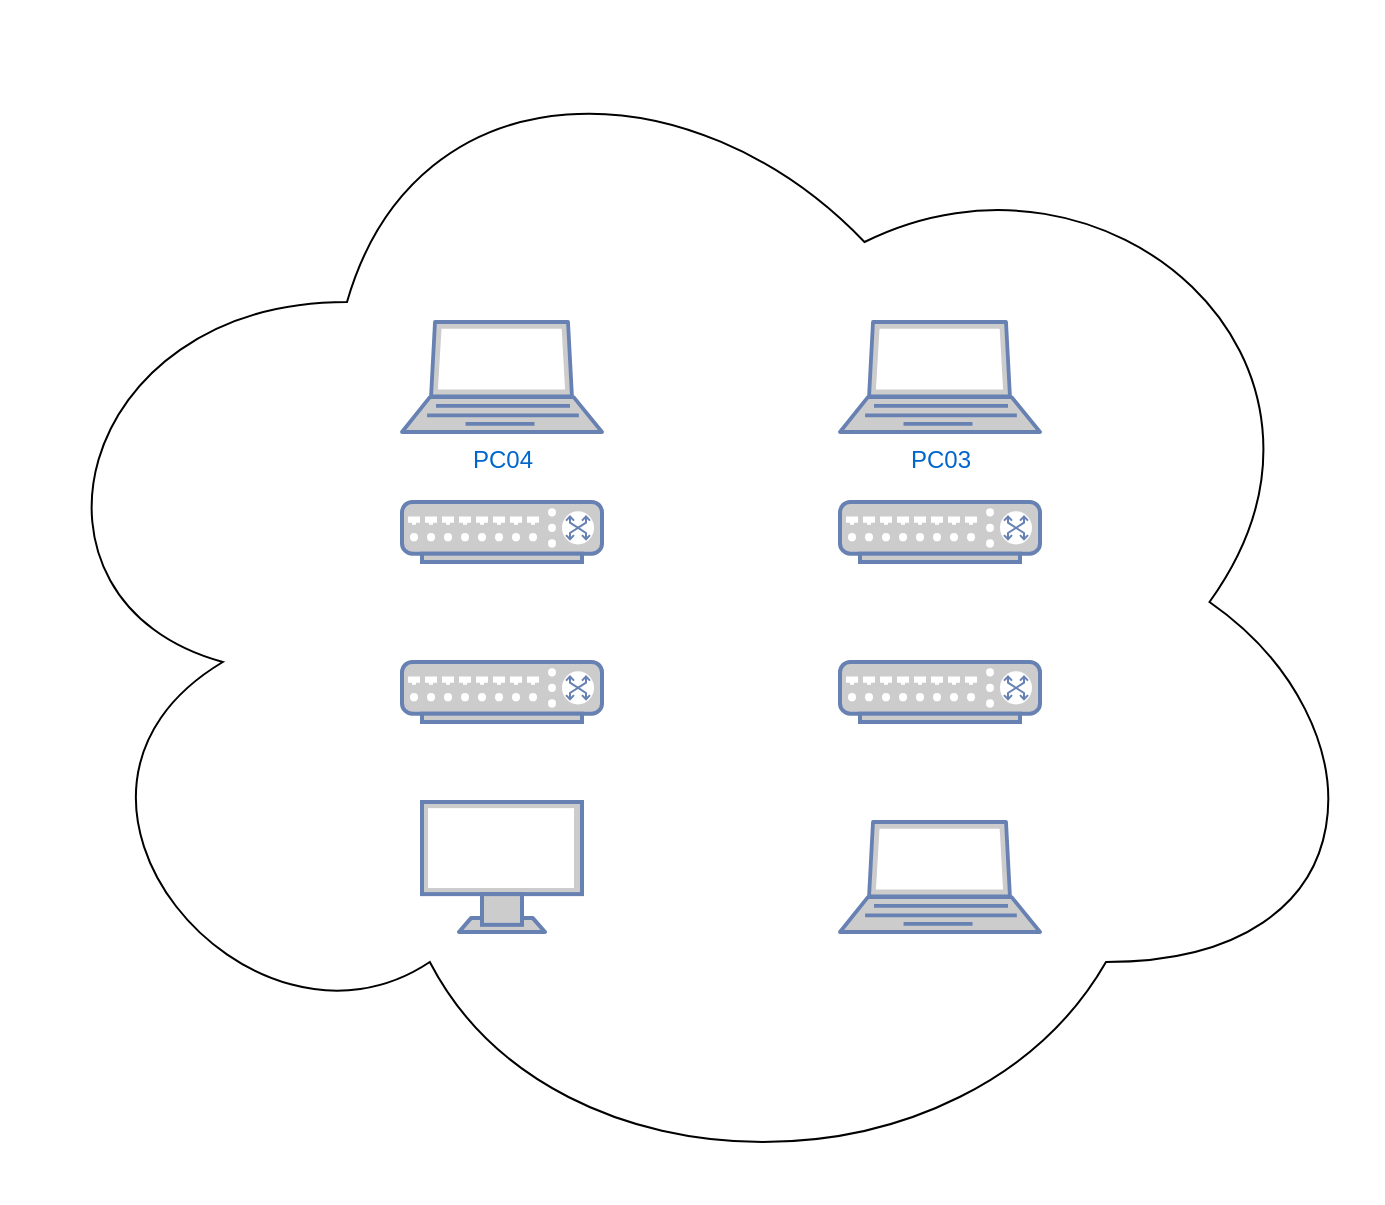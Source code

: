 <mxfile version="26.2.8">
  <diagram name="Page-1" id="E4GbsJVxuftSfTgbTamu">
    <mxGraphModel dx="1871" dy="1696" grid="1" gridSize="10" guides="1" tooltips="1" connect="1" arrows="1" fold="1" page="1" pageScale="1" pageWidth="827" pageHeight="1169" math="0" shadow="0">
      <root>
        <mxCell id="0" />
        <mxCell id="1" parent="0" />
        <mxCell id="pGA-41NVkZTWNaM7PnFw-10" value="" style="ellipse;shape=cloud;whiteSpace=wrap;html=1;" vertex="1" parent="1">
          <mxGeometry x="-20" y="-50" width="690" height="600" as="geometry" />
        </mxCell>
        <mxCell id="pGA-41NVkZTWNaM7PnFw-2" value="" style="fontColor=#0066CC;verticalAlign=top;verticalLabelPosition=bottom;labelPosition=center;align=center;html=1;outlineConnect=0;fillColor=#CCCCCC;strokeColor=#6881B3;gradientColor=none;gradientDirection=north;strokeWidth=2;shape=mxgraph.networks.switch;" vertex="1" parent="1">
          <mxGeometry x="180" y="200" width="100" height="30" as="geometry" />
        </mxCell>
        <mxCell id="pGA-41NVkZTWNaM7PnFw-3" value="" style="fontColor=#0066CC;verticalAlign=top;verticalLabelPosition=bottom;labelPosition=center;align=center;html=1;outlineConnect=0;fillColor=#CCCCCC;strokeColor=#6881B3;gradientColor=none;gradientDirection=north;strokeWidth=2;shape=mxgraph.networks.switch;" vertex="1" parent="1">
          <mxGeometry x="180" y="280" width="100" height="30" as="geometry" />
        </mxCell>
        <mxCell id="pGA-41NVkZTWNaM7PnFw-4" value="" style="fontColor=#0066CC;verticalAlign=top;verticalLabelPosition=bottom;labelPosition=center;align=center;html=1;outlineConnect=0;fillColor=#CCCCCC;strokeColor=#6881B3;gradientColor=none;gradientDirection=north;strokeWidth=2;shape=mxgraph.networks.switch;" vertex="1" parent="1">
          <mxGeometry x="399" y="200" width="100" height="30" as="geometry" />
        </mxCell>
        <mxCell id="pGA-41NVkZTWNaM7PnFw-5" value="" style="fontColor=#0066CC;verticalAlign=top;verticalLabelPosition=bottom;labelPosition=center;align=center;html=1;outlineConnect=0;fillColor=#CCCCCC;strokeColor=#6881B3;gradientColor=none;gradientDirection=north;strokeWidth=2;shape=mxgraph.networks.switch;" vertex="1" parent="1">
          <mxGeometry x="399" y="280" width="100" height="30" as="geometry" />
        </mxCell>
        <mxCell id="pGA-41NVkZTWNaM7PnFw-6" value="PC04" style="fontColor=#0066CC;verticalAlign=top;verticalLabelPosition=bottom;labelPosition=center;align=center;html=1;outlineConnect=0;fillColor=#CCCCCC;strokeColor=#6881B3;gradientColor=none;gradientDirection=north;strokeWidth=2;shape=mxgraph.networks.laptop;" vertex="1" parent="1">
          <mxGeometry x="180" y="110" width="100" height="55" as="geometry" />
        </mxCell>
        <mxCell id="pGA-41NVkZTWNaM7PnFw-7" value="PC03" style="fontColor=#0066CC;verticalAlign=top;verticalLabelPosition=bottom;labelPosition=center;align=center;html=1;outlineConnect=0;fillColor=#CCCCCC;strokeColor=#6881B3;gradientColor=none;gradientDirection=north;strokeWidth=2;shape=mxgraph.networks.laptop;" vertex="1" parent="1">
          <mxGeometry x="399" y="110" width="100" height="55" as="geometry" />
        </mxCell>
        <object label="" PC01="" id="pGA-41NVkZTWNaM7PnFw-8">
          <mxCell style="fontColor=#0066CC;verticalAlign=top;verticalLabelPosition=bottom;labelPosition=center;align=center;html=1;outlineConnect=0;fillColor=#CCCCCC;strokeColor=#6881B3;gradientColor=none;gradientDirection=north;strokeWidth=2;shape=mxgraph.networks.monitor;" vertex="1" parent="1">
            <mxGeometry x="190" y="350" width="80" height="65" as="geometry" />
          </mxCell>
        </object>
        <mxCell id="pGA-41NVkZTWNaM7PnFw-9" value="" style="fontColor=#0066CC;verticalAlign=top;verticalLabelPosition=bottom;labelPosition=center;align=center;html=1;outlineConnect=0;fillColor=#CCCCCC;strokeColor=#6881B3;gradientColor=none;gradientDirection=north;strokeWidth=2;shape=mxgraph.networks.laptop;" vertex="1" parent="1">
          <mxGeometry x="399" y="360" width="100" height="55" as="geometry" />
        </mxCell>
      </root>
    </mxGraphModel>
  </diagram>
</mxfile>
